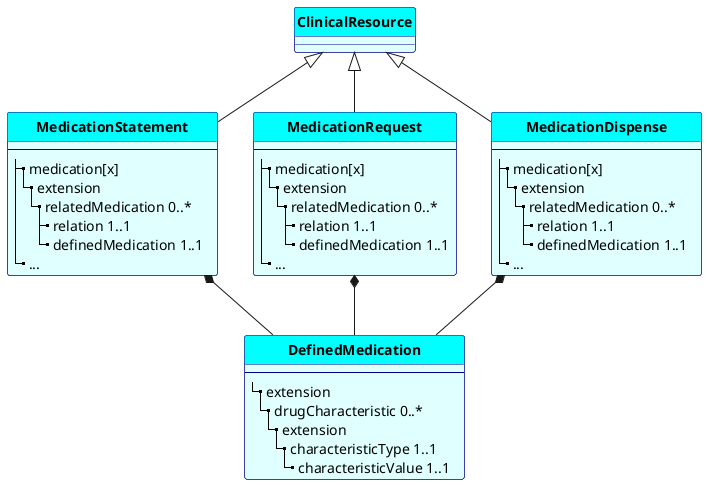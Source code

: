 @startuml

hide circle
hide stereotype

skinparam class<<BA>> {
 FontStyle bold
 BorderColor DarkBlue
 BackgroundColor LightCyan
 HeaderBackgroundColor Cyan
}

skinparam class<<GA>> {
 FontStyle bold
 BorderColor DarkGreen
 BackgroundColor PHYSICAL
 HeaderBackgroundColor LimeGreen
}


class "ClinicalResource" as CD <<BA>>{
' |_ **ge**
}

class "MedicationStatement" as MS <<BA>>{
  --
|_ medication[x]
    |_ extension
      |_ relatedMedication 0..*
        |_ relation 1..1
        |_ definedMedication 1..1    
|_ ...
}


class "MedicationRequest" as MR <<BA>>{
  --
|_ medication[x]
    |_ extension
      |_ relatedMedication 0..*
        |_ relation 1..1
        |_ definedMedication 1..1  
|_ ...
}

class "MedicationDispense" as MD <<BA>>{
  --
|_ medication[x]
    |_ extension
      |_ relatedMedication 0..*
        |_ relation 1..1
        |_ definedMedication 1..1    
|_ ...
}

class "DefinedMedication" as DM <<BA>>{
--
|_ extension
  |_ drugCharacteristic 0..*
    |_ extension
      |_ characteristicType 1..1  
        |_ characteristicValue 1..1    
}



CD <|-- MS
CD <|-- MR
CD <|-- MD

MS *-- DM
MR *-- DM
MD *-- DM

@enduml
